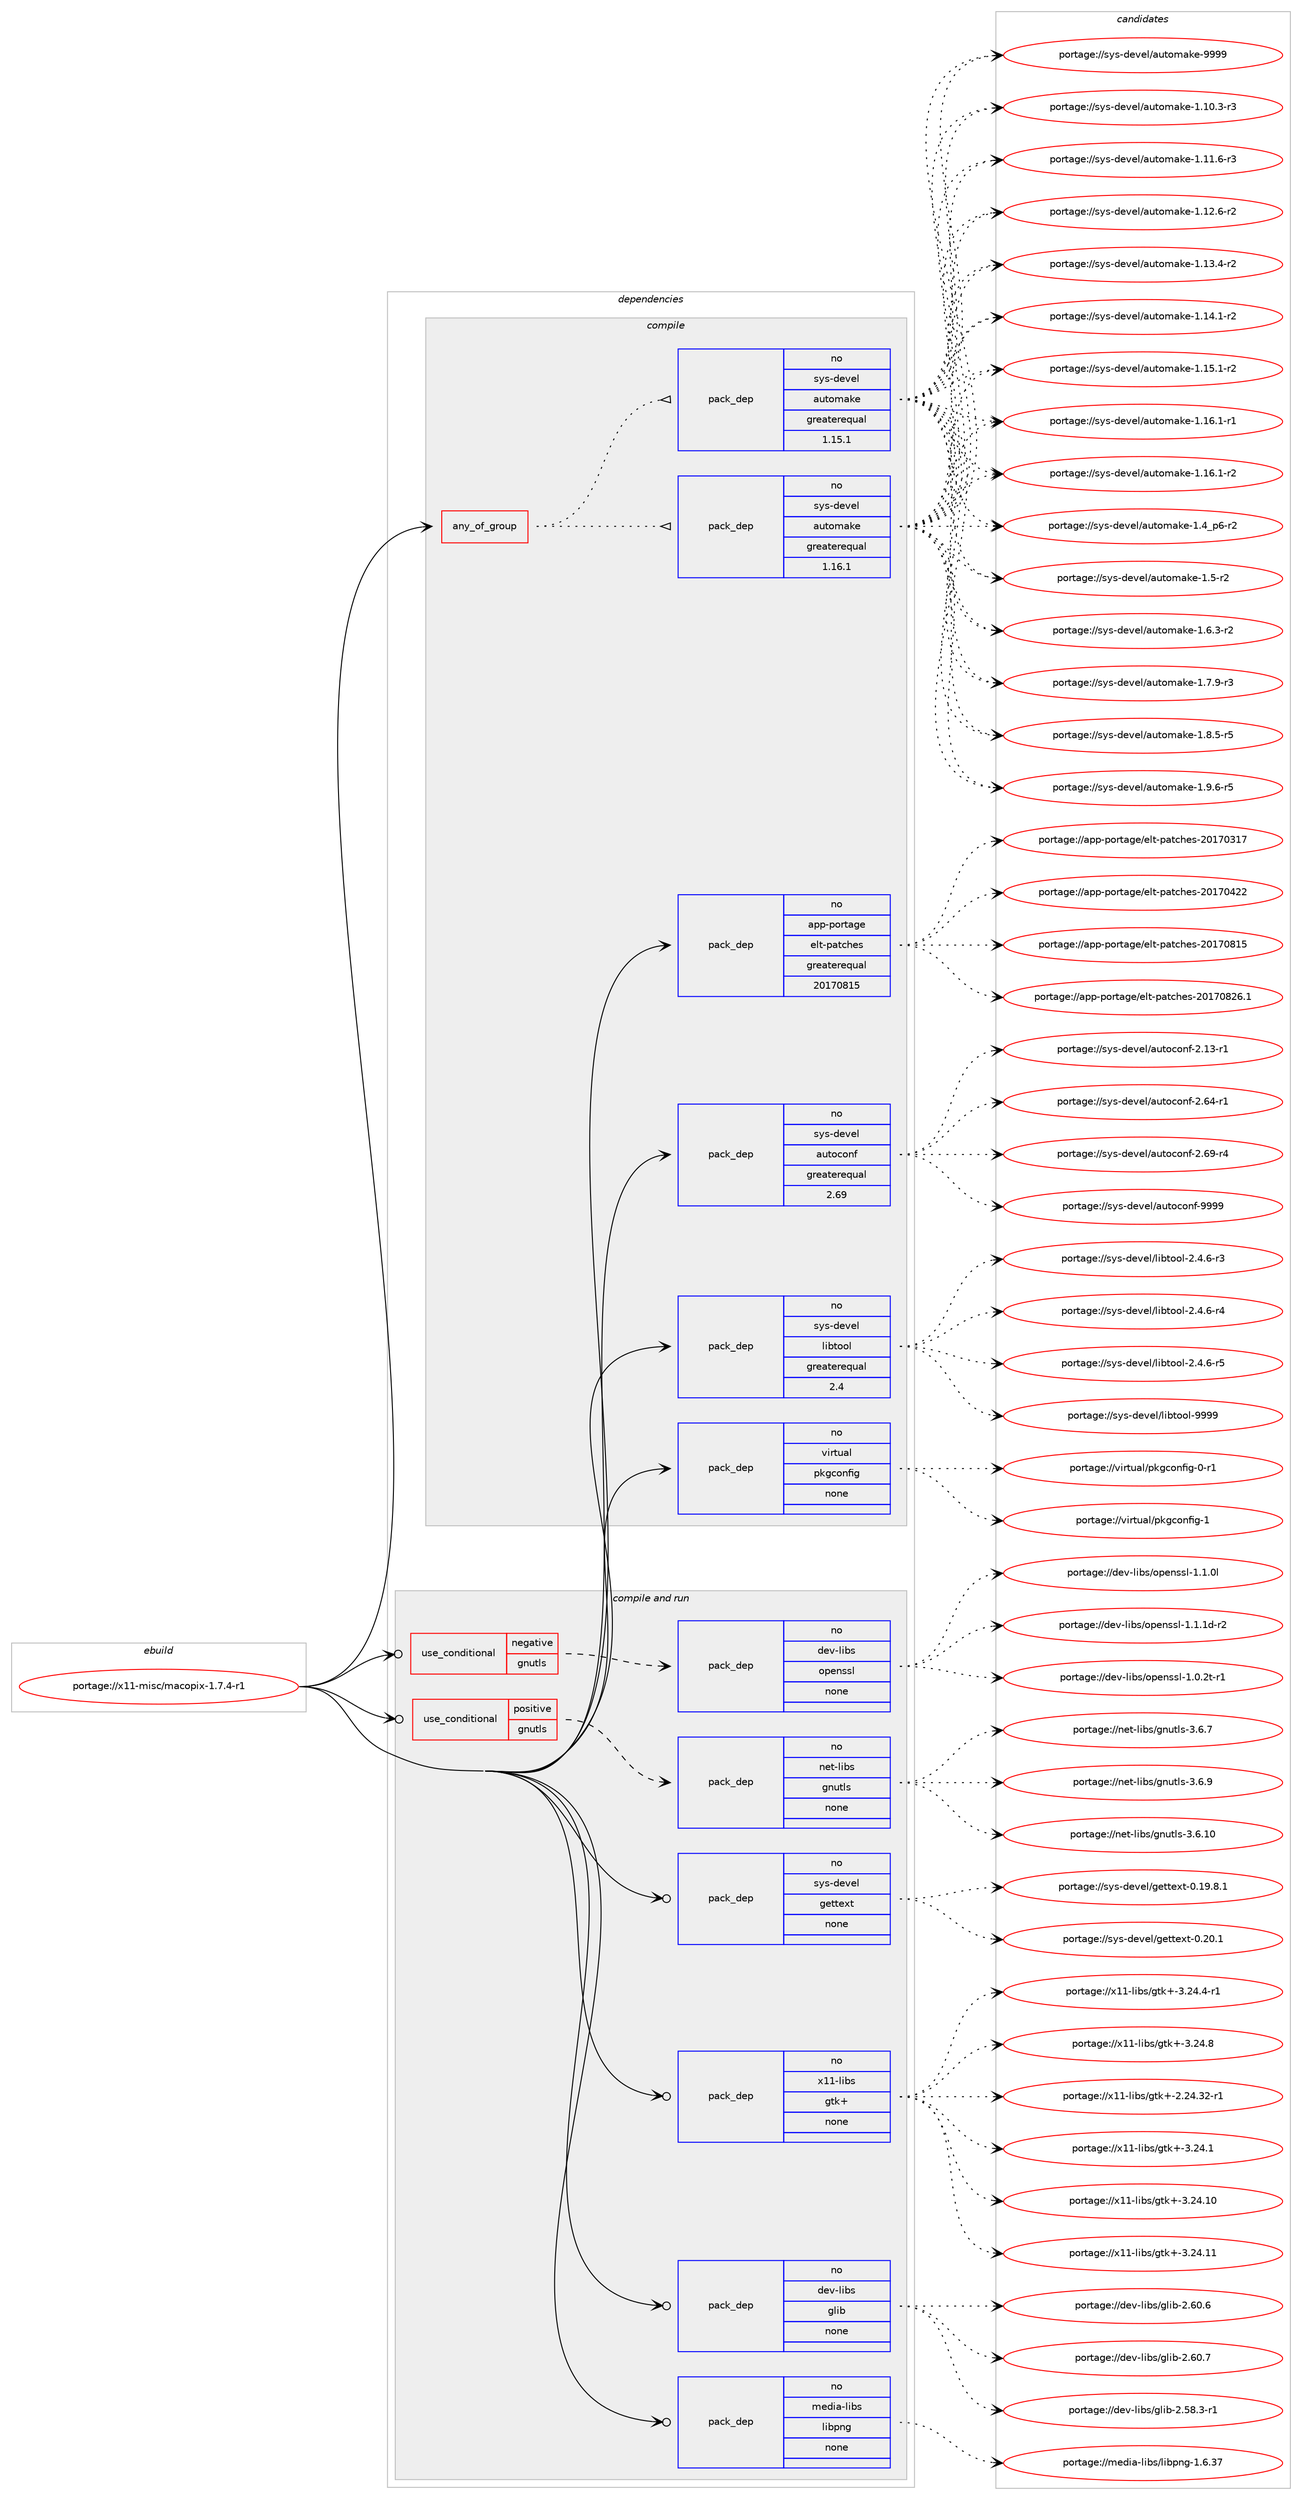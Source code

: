 digraph prolog {

# *************
# Graph options
# *************

newrank=true;
concentrate=true;
compound=true;
graph [rankdir=LR,fontname=Helvetica,fontsize=10,ranksep=1.5];#, ranksep=2.5, nodesep=0.2];
edge  [arrowhead=vee];
node  [fontname=Helvetica,fontsize=10];

# **********
# The ebuild
# **********

subgraph cluster_leftcol {
color=gray;
rank=same;
label=<<i>ebuild</i>>;
id [label="portage://x11-misc/macopix-1.7.4-r1", color=red, width=4, href="../x11-misc/macopix-1.7.4-r1.svg"];
}

# ****************
# The dependencies
# ****************

subgraph cluster_midcol {
color=gray;
label=<<i>dependencies</i>>;
subgraph cluster_compile {
fillcolor="#eeeeee";
style=filled;
label=<<i>compile</i>>;
subgraph any7868 {
dependency452929 [label=<<TABLE BORDER="0" CELLBORDER="1" CELLSPACING="0" CELLPADDING="4"><TR><TD CELLPADDING="10">any_of_group</TD></TR></TABLE>>, shape=none, color=red];subgraph pack336372 {
dependency452930 [label=<<TABLE BORDER="0" CELLBORDER="1" CELLSPACING="0" CELLPADDING="4" WIDTH="220"><TR><TD ROWSPAN="6" CELLPADDING="30">pack_dep</TD></TR><TR><TD WIDTH="110">no</TD></TR><TR><TD>sys-devel</TD></TR><TR><TD>automake</TD></TR><TR><TD>greaterequal</TD></TR><TR><TD>1.16.1</TD></TR></TABLE>>, shape=none, color=blue];
}
dependency452929:e -> dependency452930:w [weight=20,style="dotted",arrowhead="oinv"];
subgraph pack336373 {
dependency452931 [label=<<TABLE BORDER="0" CELLBORDER="1" CELLSPACING="0" CELLPADDING="4" WIDTH="220"><TR><TD ROWSPAN="6" CELLPADDING="30">pack_dep</TD></TR><TR><TD WIDTH="110">no</TD></TR><TR><TD>sys-devel</TD></TR><TR><TD>automake</TD></TR><TR><TD>greaterequal</TD></TR><TR><TD>1.15.1</TD></TR></TABLE>>, shape=none, color=blue];
}
dependency452929:e -> dependency452931:w [weight=20,style="dotted",arrowhead="oinv"];
}
id:e -> dependency452929:w [weight=20,style="solid",arrowhead="vee"];
subgraph pack336374 {
dependency452932 [label=<<TABLE BORDER="0" CELLBORDER="1" CELLSPACING="0" CELLPADDING="4" WIDTH="220"><TR><TD ROWSPAN="6" CELLPADDING="30">pack_dep</TD></TR><TR><TD WIDTH="110">no</TD></TR><TR><TD>app-portage</TD></TR><TR><TD>elt-patches</TD></TR><TR><TD>greaterequal</TD></TR><TR><TD>20170815</TD></TR></TABLE>>, shape=none, color=blue];
}
id:e -> dependency452932:w [weight=20,style="solid",arrowhead="vee"];
subgraph pack336375 {
dependency452933 [label=<<TABLE BORDER="0" CELLBORDER="1" CELLSPACING="0" CELLPADDING="4" WIDTH="220"><TR><TD ROWSPAN="6" CELLPADDING="30">pack_dep</TD></TR><TR><TD WIDTH="110">no</TD></TR><TR><TD>sys-devel</TD></TR><TR><TD>autoconf</TD></TR><TR><TD>greaterequal</TD></TR><TR><TD>2.69</TD></TR></TABLE>>, shape=none, color=blue];
}
id:e -> dependency452933:w [weight=20,style="solid",arrowhead="vee"];
subgraph pack336376 {
dependency452934 [label=<<TABLE BORDER="0" CELLBORDER="1" CELLSPACING="0" CELLPADDING="4" WIDTH="220"><TR><TD ROWSPAN="6" CELLPADDING="30">pack_dep</TD></TR><TR><TD WIDTH="110">no</TD></TR><TR><TD>sys-devel</TD></TR><TR><TD>libtool</TD></TR><TR><TD>greaterequal</TD></TR><TR><TD>2.4</TD></TR></TABLE>>, shape=none, color=blue];
}
id:e -> dependency452934:w [weight=20,style="solid",arrowhead="vee"];
subgraph pack336377 {
dependency452935 [label=<<TABLE BORDER="0" CELLBORDER="1" CELLSPACING="0" CELLPADDING="4" WIDTH="220"><TR><TD ROWSPAN="6" CELLPADDING="30">pack_dep</TD></TR><TR><TD WIDTH="110">no</TD></TR><TR><TD>virtual</TD></TR><TR><TD>pkgconfig</TD></TR><TR><TD>none</TD></TR><TR><TD></TD></TR></TABLE>>, shape=none, color=blue];
}
id:e -> dependency452935:w [weight=20,style="solid",arrowhead="vee"];
}
subgraph cluster_compileandrun {
fillcolor="#eeeeee";
style=filled;
label=<<i>compile and run</i>>;
subgraph cond108400 {
dependency452936 [label=<<TABLE BORDER="0" CELLBORDER="1" CELLSPACING="0" CELLPADDING="4"><TR><TD ROWSPAN="3" CELLPADDING="10">use_conditional</TD></TR><TR><TD>negative</TD></TR><TR><TD>gnutls</TD></TR></TABLE>>, shape=none, color=red];
subgraph pack336378 {
dependency452937 [label=<<TABLE BORDER="0" CELLBORDER="1" CELLSPACING="0" CELLPADDING="4" WIDTH="220"><TR><TD ROWSPAN="6" CELLPADDING="30">pack_dep</TD></TR><TR><TD WIDTH="110">no</TD></TR><TR><TD>dev-libs</TD></TR><TR><TD>openssl</TD></TR><TR><TD>none</TD></TR><TR><TD></TD></TR></TABLE>>, shape=none, color=blue];
}
dependency452936:e -> dependency452937:w [weight=20,style="dashed",arrowhead="vee"];
}
id:e -> dependency452936:w [weight=20,style="solid",arrowhead="odotvee"];
subgraph cond108401 {
dependency452938 [label=<<TABLE BORDER="0" CELLBORDER="1" CELLSPACING="0" CELLPADDING="4"><TR><TD ROWSPAN="3" CELLPADDING="10">use_conditional</TD></TR><TR><TD>positive</TD></TR><TR><TD>gnutls</TD></TR></TABLE>>, shape=none, color=red];
subgraph pack336379 {
dependency452939 [label=<<TABLE BORDER="0" CELLBORDER="1" CELLSPACING="0" CELLPADDING="4" WIDTH="220"><TR><TD ROWSPAN="6" CELLPADDING="30">pack_dep</TD></TR><TR><TD WIDTH="110">no</TD></TR><TR><TD>net-libs</TD></TR><TR><TD>gnutls</TD></TR><TR><TD>none</TD></TR><TR><TD></TD></TR></TABLE>>, shape=none, color=blue];
}
dependency452938:e -> dependency452939:w [weight=20,style="dashed",arrowhead="vee"];
}
id:e -> dependency452938:w [weight=20,style="solid",arrowhead="odotvee"];
subgraph pack336380 {
dependency452940 [label=<<TABLE BORDER="0" CELLBORDER="1" CELLSPACING="0" CELLPADDING="4" WIDTH="220"><TR><TD ROWSPAN="6" CELLPADDING="30">pack_dep</TD></TR><TR><TD WIDTH="110">no</TD></TR><TR><TD>dev-libs</TD></TR><TR><TD>glib</TD></TR><TR><TD>none</TD></TR><TR><TD></TD></TR></TABLE>>, shape=none, color=blue];
}
id:e -> dependency452940:w [weight=20,style="solid",arrowhead="odotvee"];
subgraph pack336381 {
dependency452941 [label=<<TABLE BORDER="0" CELLBORDER="1" CELLSPACING="0" CELLPADDING="4" WIDTH="220"><TR><TD ROWSPAN="6" CELLPADDING="30">pack_dep</TD></TR><TR><TD WIDTH="110">no</TD></TR><TR><TD>media-libs</TD></TR><TR><TD>libpng</TD></TR><TR><TD>none</TD></TR><TR><TD></TD></TR></TABLE>>, shape=none, color=blue];
}
id:e -> dependency452941:w [weight=20,style="solid",arrowhead="odotvee"];
subgraph pack336382 {
dependency452942 [label=<<TABLE BORDER="0" CELLBORDER="1" CELLSPACING="0" CELLPADDING="4" WIDTH="220"><TR><TD ROWSPAN="6" CELLPADDING="30">pack_dep</TD></TR><TR><TD WIDTH="110">no</TD></TR><TR><TD>sys-devel</TD></TR><TR><TD>gettext</TD></TR><TR><TD>none</TD></TR><TR><TD></TD></TR></TABLE>>, shape=none, color=blue];
}
id:e -> dependency452942:w [weight=20,style="solid",arrowhead="odotvee"];
subgraph pack336383 {
dependency452943 [label=<<TABLE BORDER="0" CELLBORDER="1" CELLSPACING="0" CELLPADDING="4" WIDTH="220"><TR><TD ROWSPAN="6" CELLPADDING="30">pack_dep</TD></TR><TR><TD WIDTH="110">no</TD></TR><TR><TD>x11-libs</TD></TR><TR><TD>gtk+</TD></TR><TR><TD>none</TD></TR><TR><TD></TD></TR></TABLE>>, shape=none, color=blue];
}
id:e -> dependency452943:w [weight=20,style="solid",arrowhead="odotvee"];
}
subgraph cluster_run {
fillcolor="#eeeeee";
style=filled;
label=<<i>run</i>>;
}
}

# **************
# The candidates
# **************

subgraph cluster_choices {
rank=same;
color=gray;
label=<<i>candidates</i>>;

subgraph choice336372 {
color=black;
nodesep=1;
choiceportage11512111545100101118101108479711711611110997107101454946494846514511451 [label="portage://sys-devel/automake-1.10.3-r3", color=red, width=4,href="../sys-devel/automake-1.10.3-r3.svg"];
choiceportage11512111545100101118101108479711711611110997107101454946494946544511451 [label="portage://sys-devel/automake-1.11.6-r3", color=red, width=4,href="../sys-devel/automake-1.11.6-r3.svg"];
choiceportage11512111545100101118101108479711711611110997107101454946495046544511450 [label="portage://sys-devel/automake-1.12.6-r2", color=red, width=4,href="../sys-devel/automake-1.12.6-r2.svg"];
choiceportage11512111545100101118101108479711711611110997107101454946495146524511450 [label="portage://sys-devel/automake-1.13.4-r2", color=red, width=4,href="../sys-devel/automake-1.13.4-r2.svg"];
choiceportage11512111545100101118101108479711711611110997107101454946495246494511450 [label="portage://sys-devel/automake-1.14.1-r2", color=red, width=4,href="../sys-devel/automake-1.14.1-r2.svg"];
choiceportage11512111545100101118101108479711711611110997107101454946495346494511450 [label="portage://sys-devel/automake-1.15.1-r2", color=red, width=4,href="../sys-devel/automake-1.15.1-r2.svg"];
choiceportage11512111545100101118101108479711711611110997107101454946495446494511449 [label="portage://sys-devel/automake-1.16.1-r1", color=red, width=4,href="../sys-devel/automake-1.16.1-r1.svg"];
choiceportage11512111545100101118101108479711711611110997107101454946495446494511450 [label="portage://sys-devel/automake-1.16.1-r2", color=red, width=4,href="../sys-devel/automake-1.16.1-r2.svg"];
choiceportage115121115451001011181011084797117116111109971071014549465295112544511450 [label="portage://sys-devel/automake-1.4_p6-r2", color=red, width=4,href="../sys-devel/automake-1.4_p6-r2.svg"];
choiceportage11512111545100101118101108479711711611110997107101454946534511450 [label="portage://sys-devel/automake-1.5-r2", color=red, width=4,href="../sys-devel/automake-1.5-r2.svg"];
choiceportage115121115451001011181011084797117116111109971071014549465446514511450 [label="portage://sys-devel/automake-1.6.3-r2", color=red, width=4,href="../sys-devel/automake-1.6.3-r2.svg"];
choiceportage115121115451001011181011084797117116111109971071014549465546574511451 [label="portage://sys-devel/automake-1.7.9-r3", color=red, width=4,href="../sys-devel/automake-1.7.9-r3.svg"];
choiceportage115121115451001011181011084797117116111109971071014549465646534511453 [label="portage://sys-devel/automake-1.8.5-r5", color=red, width=4,href="../sys-devel/automake-1.8.5-r5.svg"];
choiceportage115121115451001011181011084797117116111109971071014549465746544511453 [label="portage://sys-devel/automake-1.9.6-r5", color=red, width=4,href="../sys-devel/automake-1.9.6-r5.svg"];
choiceportage115121115451001011181011084797117116111109971071014557575757 [label="portage://sys-devel/automake-9999", color=red, width=4,href="../sys-devel/automake-9999.svg"];
dependency452930:e -> choiceportage11512111545100101118101108479711711611110997107101454946494846514511451:w [style=dotted,weight="100"];
dependency452930:e -> choiceportage11512111545100101118101108479711711611110997107101454946494946544511451:w [style=dotted,weight="100"];
dependency452930:e -> choiceportage11512111545100101118101108479711711611110997107101454946495046544511450:w [style=dotted,weight="100"];
dependency452930:e -> choiceportage11512111545100101118101108479711711611110997107101454946495146524511450:w [style=dotted,weight="100"];
dependency452930:e -> choiceportage11512111545100101118101108479711711611110997107101454946495246494511450:w [style=dotted,weight="100"];
dependency452930:e -> choiceportage11512111545100101118101108479711711611110997107101454946495346494511450:w [style=dotted,weight="100"];
dependency452930:e -> choiceportage11512111545100101118101108479711711611110997107101454946495446494511449:w [style=dotted,weight="100"];
dependency452930:e -> choiceportage11512111545100101118101108479711711611110997107101454946495446494511450:w [style=dotted,weight="100"];
dependency452930:e -> choiceportage115121115451001011181011084797117116111109971071014549465295112544511450:w [style=dotted,weight="100"];
dependency452930:e -> choiceportage11512111545100101118101108479711711611110997107101454946534511450:w [style=dotted,weight="100"];
dependency452930:e -> choiceportage115121115451001011181011084797117116111109971071014549465446514511450:w [style=dotted,weight="100"];
dependency452930:e -> choiceportage115121115451001011181011084797117116111109971071014549465546574511451:w [style=dotted,weight="100"];
dependency452930:e -> choiceportage115121115451001011181011084797117116111109971071014549465646534511453:w [style=dotted,weight="100"];
dependency452930:e -> choiceportage115121115451001011181011084797117116111109971071014549465746544511453:w [style=dotted,weight="100"];
dependency452930:e -> choiceportage115121115451001011181011084797117116111109971071014557575757:w [style=dotted,weight="100"];
}
subgraph choice336373 {
color=black;
nodesep=1;
choiceportage11512111545100101118101108479711711611110997107101454946494846514511451 [label="portage://sys-devel/automake-1.10.3-r3", color=red, width=4,href="../sys-devel/automake-1.10.3-r3.svg"];
choiceportage11512111545100101118101108479711711611110997107101454946494946544511451 [label="portage://sys-devel/automake-1.11.6-r3", color=red, width=4,href="../sys-devel/automake-1.11.6-r3.svg"];
choiceportage11512111545100101118101108479711711611110997107101454946495046544511450 [label="portage://sys-devel/automake-1.12.6-r2", color=red, width=4,href="../sys-devel/automake-1.12.6-r2.svg"];
choiceportage11512111545100101118101108479711711611110997107101454946495146524511450 [label="portage://sys-devel/automake-1.13.4-r2", color=red, width=4,href="../sys-devel/automake-1.13.4-r2.svg"];
choiceportage11512111545100101118101108479711711611110997107101454946495246494511450 [label="portage://sys-devel/automake-1.14.1-r2", color=red, width=4,href="../sys-devel/automake-1.14.1-r2.svg"];
choiceportage11512111545100101118101108479711711611110997107101454946495346494511450 [label="portage://sys-devel/automake-1.15.1-r2", color=red, width=4,href="../sys-devel/automake-1.15.1-r2.svg"];
choiceportage11512111545100101118101108479711711611110997107101454946495446494511449 [label="portage://sys-devel/automake-1.16.1-r1", color=red, width=4,href="../sys-devel/automake-1.16.1-r1.svg"];
choiceportage11512111545100101118101108479711711611110997107101454946495446494511450 [label="portage://sys-devel/automake-1.16.1-r2", color=red, width=4,href="../sys-devel/automake-1.16.1-r2.svg"];
choiceportage115121115451001011181011084797117116111109971071014549465295112544511450 [label="portage://sys-devel/automake-1.4_p6-r2", color=red, width=4,href="../sys-devel/automake-1.4_p6-r2.svg"];
choiceportage11512111545100101118101108479711711611110997107101454946534511450 [label="portage://sys-devel/automake-1.5-r2", color=red, width=4,href="../sys-devel/automake-1.5-r2.svg"];
choiceportage115121115451001011181011084797117116111109971071014549465446514511450 [label="portage://sys-devel/automake-1.6.3-r2", color=red, width=4,href="../sys-devel/automake-1.6.3-r2.svg"];
choiceportage115121115451001011181011084797117116111109971071014549465546574511451 [label="portage://sys-devel/automake-1.7.9-r3", color=red, width=4,href="../sys-devel/automake-1.7.9-r3.svg"];
choiceportage115121115451001011181011084797117116111109971071014549465646534511453 [label="portage://sys-devel/automake-1.8.5-r5", color=red, width=4,href="../sys-devel/automake-1.8.5-r5.svg"];
choiceportage115121115451001011181011084797117116111109971071014549465746544511453 [label="portage://sys-devel/automake-1.9.6-r5", color=red, width=4,href="../sys-devel/automake-1.9.6-r5.svg"];
choiceportage115121115451001011181011084797117116111109971071014557575757 [label="portage://sys-devel/automake-9999", color=red, width=4,href="../sys-devel/automake-9999.svg"];
dependency452931:e -> choiceportage11512111545100101118101108479711711611110997107101454946494846514511451:w [style=dotted,weight="100"];
dependency452931:e -> choiceportage11512111545100101118101108479711711611110997107101454946494946544511451:w [style=dotted,weight="100"];
dependency452931:e -> choiceportage11512111545100101118101108479711711611110997107101454946495046544511450:w [style=dotted,weight="100"];
dependency452931:e -> choiceportage11512111545100101118101108479711711611110997107101454946495146524511450:w [style=dotted,weight="100"];
dependency452931:e -> choiceportage11512111545100101118101108479711711611110997107101454946495246494511450:w [style=dotted,weight="100"];
dependency452931:e -> choiceportage11512111545100101118101108479711711611110997107101454946495346494511450:w [style=dotted,weight="100"];
dependency452931:e -> choiceportage11512111545100101118101108479711711611110997107101454946495446494511449:w [style=dotted,weight="100"];
dependency452931:e -> choiceportage11512111545100101118101108479711711611110997107101454946495446494511450:w [style=dotted,weight="100"];
dependency452931:e -> choiceportage115121115451001011181011084797117116111109971071014549465295112544511450:w [style=dotted,weight="100"];
dependency452931:e -> choiceportage11512111545100101118101108479711711611110997107101454946534511450:w [style=dotted,weight="100"];
dependency452931:e -> choiceportage115121115451001011181011084797117116111109971071014549465446514511450:w [style=dotted,weight="100"];
dependency452931:e -> choiceportage115121115451001011181011084797117116111109971071014549465546574511451:w [style=dotted,weight="100"];
dependency452931:e -> choiceportage115121115451001011181011084797117116111109971071014549465646534511453:w [style=dotted,weight="100"];
dependency452931:e -> choiceportage115121115451001011181011084797117116111109971071014549465746544511453:w [style=dotted,weight="100"];
dependency452931:e -> choiceportage115121115451001011181011084797117116111109971071014557575757:w [style=dotted,weight="100"];
}
subgraph choice336374 {
color=black;
nodesep=1;
choiceportage97112112451121111141169710310147101108116451129711699104101115455048495548514955 [label="portage://app-portage/elt-patches-20170317", color=red, width=4,href="../app-portage/elt-patches-20170317.svg"];
choiceportage97112112451121111141169710310147101108116451129711699104101115455048495548525050 [label="portage://app-portage/elt-patches-20170422", color=red, width=4,href="../app-portage/elt-patches-20170422.svg"];
choiceportage97112112451121111141169710310147101108116451129711699104101115455048495548564953 [label="portage://app-portage/elt-patches-20170815", color=red, width=4,href="../app-portage/elt-patches-20170815.svg"];
choiceportage971121124511211111411697103101471011081164511297116991041011154550484955485650544649 [label="portage://app-portage/elt-patches-20170826.1", color=red, width=4,href="../app-portage/elt-patches-20170826.1.svg"];
dependency452932:e -> choiceportage97112112451121111141169710310147101108116451129711699104101115455048495548514955:w [style=dotted,weight="100"];
dependency452932:e -> choiceportage97112112451121111141169710310147101108116451129711699104101115455048495548525050:w [style=dotted,weight="100"];
dependency452932:e -> choiceportage97112112451121111141169710310147101108116451129711699104101115455048495548564953:w [style=dotted,weight="100"];
dependency452932:e -> choiceportage971121124511211111411697103101471011081164511297116991041011154550484955485650544649:w [style=dotted,weight="100"];
}
subgraph choice336375 {
color=black;
nodesep=1;
choiceportage1151211154510010111810110847971171161119911111010245504649514511449 [label="portage://sys-devel/autoconf-2.13-r1", color=red, width=4,href="../sys-devel/autoconf-2.13-r1.svg"];
choiceportage1151211154510010111810110847971171161119911111010245504654524511449 [label="portage://sys-devel/autoconf-2.64-r1", color=red, width=4,href="../sys-devel/autoconf-2.64-r1.svg"];
choiceportage1151211154510010111810110847971171161119911111010245504654574511452 [label="portage://sys-devel/autoconf-2.69-r4", color=red, width=4,href="../sys-devel/autoconf-2.69-r4.svg"];
choiceportage115121115451001011181011084797117116111991111101024557575757 [label="portage://sys-devel/autoconf-9999", color=red, width=4,href="../sys-devel/autoconf-9999.svg"];
dependency452933:e -> choiceportage1151211154510010111810110847971171161119911111010245504649514511449:w [style=dotted,weight="100"];
dependency452933:e -> choiceportage1151211154510010111810110847971171161119911111010245504654524511449:w [style=dotted,weight="100"];
dependency452933:e -> choiceportage1151211154510010111810110847971171161119911111010245504654574511452:w [style=dotted,weight="100"];
dependency452933:e -> choiceportage115121115451001011181011084797117116111991111101024557575757:w [style=dotted,weight="100"];
}
subgraph choice336376 {
color=black;
nodesep=1;
choiceportage1151211154510010111810110847108105981161111111084550465246544511451 [label="portage://sys-devel/libtool-2.4.6-r3", color=red, width=4,href="../sys-devel/libtool-2.4.6-r3.svg"];
choiceportage1151211154510010111810110847108105981161111111084550465246544511452 [label="portage://sys-devel/libtool-2.4.6-r4", color=red, width=4,href="../sys-devel/libtool-2.4.6-r4.svg"];
choiceportage1151211154510010111810110847108105981161111111084550465246544511453 [label="portage://sys-devel/libtool-2.4.6-r5", color=red, width=4,href="../sys-devel/libtool-2.4.6-r5.svg"];
choiceportage1151211154510010111810110847108105981161111111084557575757 [label="portage://sys-devel/libtool-9999", color=red, width=4,href="../sys-devel/libtool-9999.svg"];
dependency452934:e -> choiceportage1151211154510010111810110847108105981161111111084550465246544511451:w [style=dotted,weight="100"];
dependency452934:e -> choiceportage1151211154510010111810110847108105981161111111084550465246544511452:w [style=dotted,weight="100"];
dependency452934:e -> choiceportage1151211154510010111810110847108105981161111111084550465246544511453:w [style=dotted,weight="100"];
dependency452934:e -> choiceportage1151211154510010111810110847108105981161111111084557575757:w [style=dotted,weight="100"];
}
subgraph choice336377 {
color=black;
nodesep=1;
choiceportage11810511411611797108471121071039911111010210510345484511449 [label="portage://virtual/pkgconfig-0-r1", color=red, width=4,href="../virtual/pkgconfig-0-r1.svg"];
choiceportage1181051141161179710847112107103991111101021051034549 [label="portage://virtual/pkgconfig-1", color=red, width=4,href="../virtual/pkgconfig-1.svg"];
dependency452935:e -> choiceportage11810511411611797108471121071039911111010210510345484511449:w [style=dotted,weight="100"];
dependency452935:e -> choiceportage1181051141161179710847112107103991111101021051034549:w [style=dotted,weight="100"];
}
subgraph choice336378 {
color=black;
nodesep=1;
choiceportage1001011184510810598115471111121011101151151084549464846501164511449 [label="portage://dev-libs/openssl-1.0.2t-r1", color=red, width=4,href="../dev-libs/openssl-1.0.2t-r1.svg"];
choiceportage100101118451081059811547111112101110115115108454946494648108 [label="portage://dev-libs/openssl-1.1.0l", color=red, width=4,href="../dev-libs/openssl-1.1.0l.svg"];
choiceportage1001011184510810598115471111121011101151151084549464946491004511450 [label="portage://dev-libs/openssl-1.1.1d-r2", color=red, width=4,href="../dev-libs/openssl-1.1.1d-r2.svg"];
dependency452937:e -> choiceportage1001011184510810598115471111121011101151151084549464846501164511449:w [style=dotted,weight="100"];
dependency452937:e -> choiceportage100101118451081059811547111112101110115115108454946494648108:w [style=dotted,weight="100"];
dependency452937:e -> choiceportage1001011184510810598115471111121011101151151084549464946491004511450:w [style=dotted,weight="100"];
}
subgraph choice336379 {
color=black;
nodesep=1;
choiceportage11010111645108105981154710311011711610811545514654464948 [label="portage://net-libs/gnutls-3.6.10", color=red, width=4,href="../net-libs/gnutls-3.6.10.svg"];
choiceportage110101116451081059811547103110117116108115455146544655 [label="portage://net-libs/gnutls-3.6.7", color=red, width=4,href="../net-libs/gnutls-3.6.7.svg"];
choiceportage110101116451081059811547103110117116108115455146544657 [label="portage://net-libs/gnutls-3.6.9", color=red, width=4,href="../net-libs/gnutls-3.6.9.svg"];
dependency452939:e -> choiceportage11010111645108105981154710311011711610811545514654464948:w [style=dotted,weight="100"];
dependency452939:e -> choiceportage110101116451081059811547103110117116108115455146544655:w [style=dotted,weight="100"];
dependency452939:e -> choiceportage110101116451081059811547103110117116108115455146544657:w [style=dotted,weight="100"];
}
subgraph choice336380 {
color=black;
nodesep=1;
choiceportage10010111845108105981154710310810598455046535646514511449 [label="portage://dev-libs/glib-2.58.3-r1", color=red, width=4,href="../dev-libs/glib-2.58.3-r1.svg"];
choiceportage1001011184510810598115471031081059845504654484654 [label="portage://dev-libs/glib-2.60.6", color=red, width=4,href="../dev-libs/glib-2.60.6.svg"];
choiceportage1001011184510810598115471031081059845504654484655 [label="portage://dev-libs/glib-2.60.7", color=red, width=4,href="../dev-libs/glib-2.60.7.svg"];
dependency452940:e -> choiceportage10010111845108105981154710310810598455046535646514511449:w [style=dotted,weight="100"];
dependency452940:e -> choiceportage1001011184510810598115471031081059845504654484654:w [style=dotted,weight="100"];
dependency452940:e -> choiceportage1001011184510810598115471031081059845504654484655:w [style=dotted,weight="100"];
}
subgraph choice336381 {
color=black;
nodesep=1;
choiceportage109101100105974510810598115471081059811211010345494654465155 [label="portage://media-libs/libpng-1.6.37", color=red, width=4,href="../media-libs/libpng-1.6.37.svg"];
dependency452941:e -> choiceportage109101100105974510810598115471081059811211010345494654465155:w [style=dotted,weight="100"];
}
subgraph choice336382 {
color=black;
nodesep=1;
choiceportage1151211154510010111810110847103101116116101120116454846495746564649 [label="portage://sys-devel/gettext-0.19.8.1", color=red, width=4,href="../sys-devel/gettext-0.19.8.1.svg"];
choiceportage115121115451001011181011084710310111611610112011645484650484649 [label="portage://sys-devel/gettext-0.20.1", color=red, width=4,href="../sys-devel/gettext-0.20.1.svg"];
dependency452942:e -> choiceportage1151211154510010111810110847103101116116101120116454846495746564649:w [style=dotted,weight="100"];
dependency452942:e -> choiceportage115121115451001011181011084710310111611610112011645484650484649:w [style=dotted,weight="100"];
}
subgraph choice336383 {
color=black;
nodesep=1;
choiceportage12049494510810598115471031161074345504650524651504511449 [label="portage://x11-libs/gtk+-2.24.32-r1", color=red, width=4,href="../x11-libs/gtk+-2.24.32-r1.svg"];
choiceportage12049494510810598115471031161074345514650524649 [label="portage://x11-libs/gtk+-3.24.1", color=red, width=4,href="../x11-libs/gtk+-3.24.1.svg"];
choiceportage1204949451081059811547103116107434551465052464948 [label="portage://x11-libs/gtk+-3.24.10", color=red, width=4,href="../x11-libs/gtk+-3.24.10.svg"];
choiceportage1204949451081059811547103116107434551465052464949 [label="portage://x11-libs/gtk+-3.24.11", color=red, width=4,href="../x11-libs/gtk+-3.24.11.svg"];
choiceportage120494945108105981154710311610743455146505246524511449 [label="portage://x11-libs/gtk+-3.24.4-r1", color=red, width=4,href="../x11-libs/gtk+-3.24.4-r1.svg"];
choiceportage12049494510810598115471031161074345514650524656 [label="portage://x11-libs/gtk+-3.24.8", color=red, width=4,href="../x11-libs/gtk+-3.24.8.svg"];
dependency452943:e -> choiceportage12049494510810598115471031161074345504650524651504511449:w [style=dotted,weight="100"];
dependency452943:e -> choiceportage12049494510810598115471031161074345514650524649:w [style=dotted,weight="100"];
dependency452943:e -> choiceportage1204949451081059811547103116107434551465052464948:w [style=dotted,weight="100"];
dependency452943:e -> choiceportage1204949451081059811547103116107434551465052464949:w [style=dotted,weight="100"];
dependency452943:e -> choiceportage120494945108105981154710311610743455146505246524511449:w [style=dotted,weight="100"];
dependency452943:e -> choiceportage12049494510810598115471031161074345514650524656:w [style=dotted,weight="100"];
}
}

}
